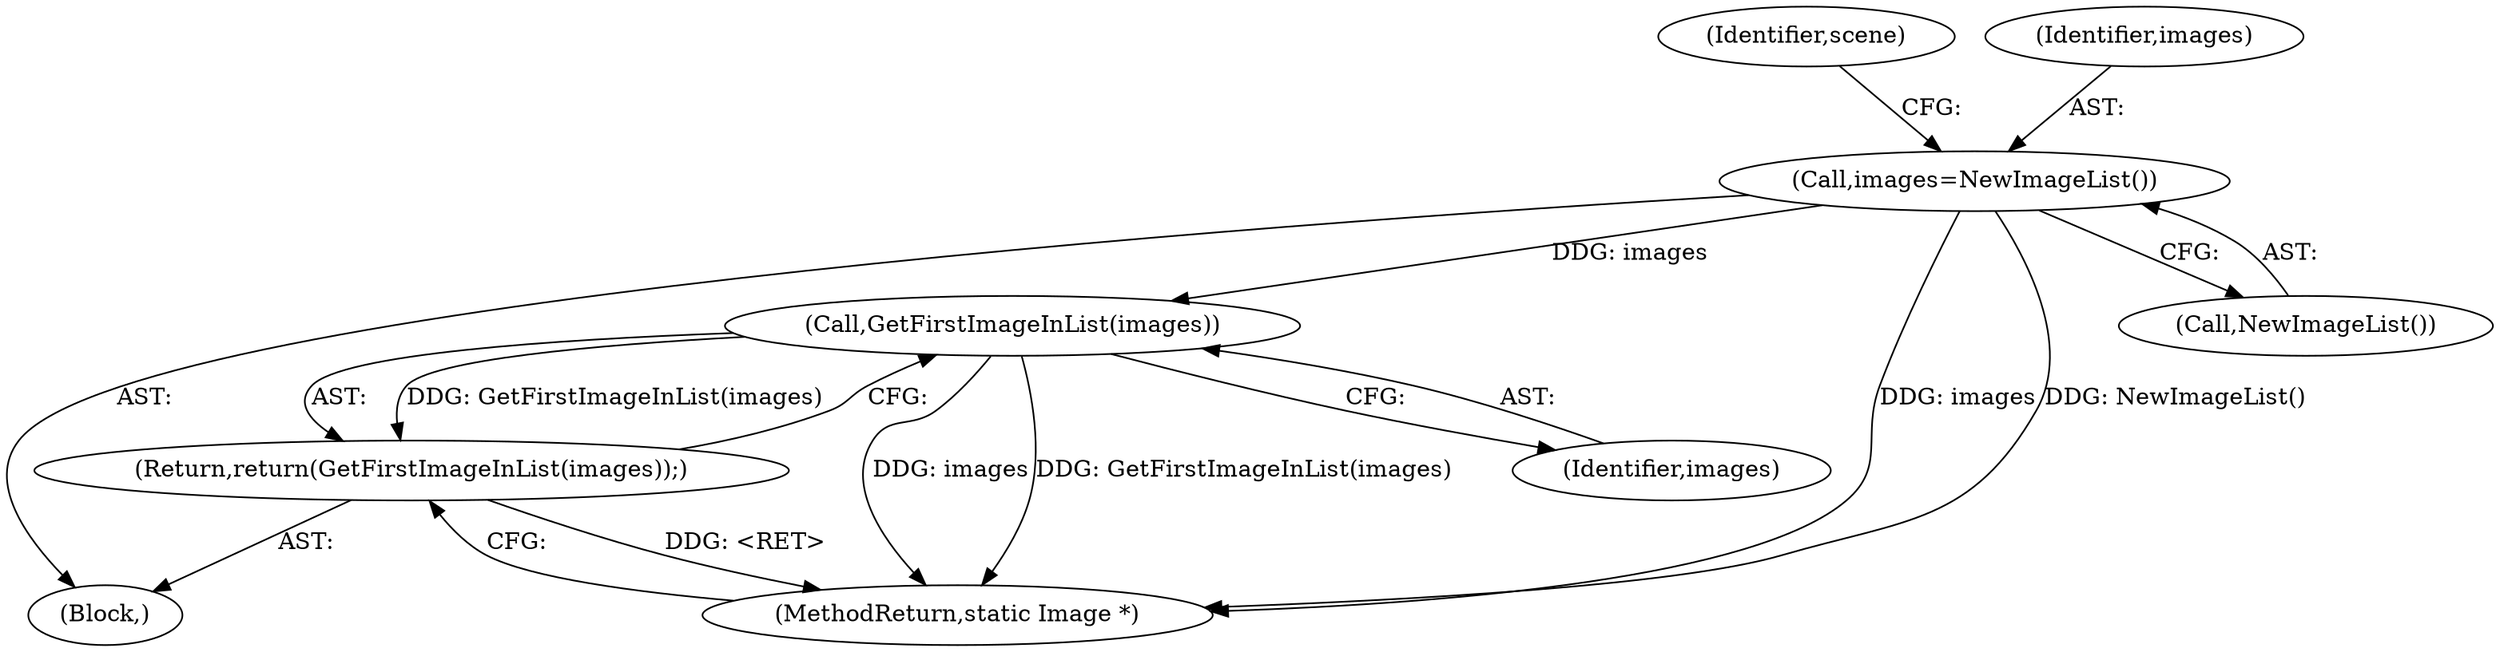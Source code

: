 digraph "0_ImageMagick_16916c8979c32765c542e216b31cee2671b7afe7@pointer" {
"1002843" [label="(Call,images=NewImageList())"];
"1003157" [label="(Call,GetFirstImageInList(images))"];
"1003156" [label="(Return,return(GetFirstImageInList(images));)"];
"1002678" [label="(Block,)"];
"1002848" [label="(Identifier,scene)"];
"1003157" [label="(Call,GetFirstImageInList(images))"];
"1002843" [label="(Call,images=NewImageList())"];
"1003158" [label="(Identifier,images)"];
"1002845" [label="(Call,NewImageList())"];
"1004568" [label="(MethodReturn,static Image *)"];
"1002844" [label="(Identifier,images)"];
"1003156" [label="(Return,return(GetFirstImageInList(images));)"];
"1002843" -> "1002678"  [label="AST: "];
"1002843" -> "1002845"  [label="CFG: "];
"1002844" -> "1002843"  [label="AST: "];
"1002845" -> "1002843"  [label="AST: "];
"1002848" -> "1002843"  [label="CFG: "];
"1002843" -> "1004568"  [label="DDG: images"];
"1002843" -> "1004568"  [label="DDG: NewImageList()"];
"1002843" -> "1003157"  [label="DDG: images"];
"1003157" -> "1003156"  [label="AST: "];
"1003157" -> "1003158"  [label="CFG: "];
"1003158" -> "1003157"  [label="AST: "];
"1003156" -> "1003157"  [label="CFG: "];
"1003157" -> "1004568"  [label="DDG: images"];
"1003157" -> "1004568"  [label="DDG: GetFirstImageInList(images)"];
"1003157" -> "1003156"  [label="DDG: GetFirstImageInList(images)"];
"1003156" -> "1002678"  [label="AST: "];
"1004568" -> "1003156"  [label="CFG: "];
"1003156" -> "1004568"  [label="DDG: <RET>"];
}
